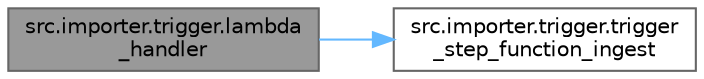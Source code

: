 digraph "src.importer.trigger.lambda_handler"
{
 // LATEX_PDF_SIZE
  bgcolor="transparent";
  edge [fontname=Helvetica,fontsize=10,labelfontname=Helvetica,labelfontsize=10];
  node [fontname=Helvetica,fontsize=10,shape=box,height=0.2,width=0.4];
  rankdir="LR";
  Node1 [id="Node000001",label="src.importer.trigger.lambda\l_handler",height=0.2,width=0.4,color="gray40", fillcolor="grey60", style="filled", fontcolor="black",tooltip=" "];
  Node1 -> Node2 [id="edge1_Node000001_Node000002",color="steelblue1",style="solid",tooltip=" "];
  Node2 [id="Node000002",label="src.importer.trigger.trigger\l_step_function_ingest",height=0.2,width=0.4,color="grey40", fillcolor="white", style="filled",URL="$namespacesrc_1_1importer_1_1trigger.html#a5bfce6fca20456a3f6aa3158dea10ee4",tooltip=" "];
}
